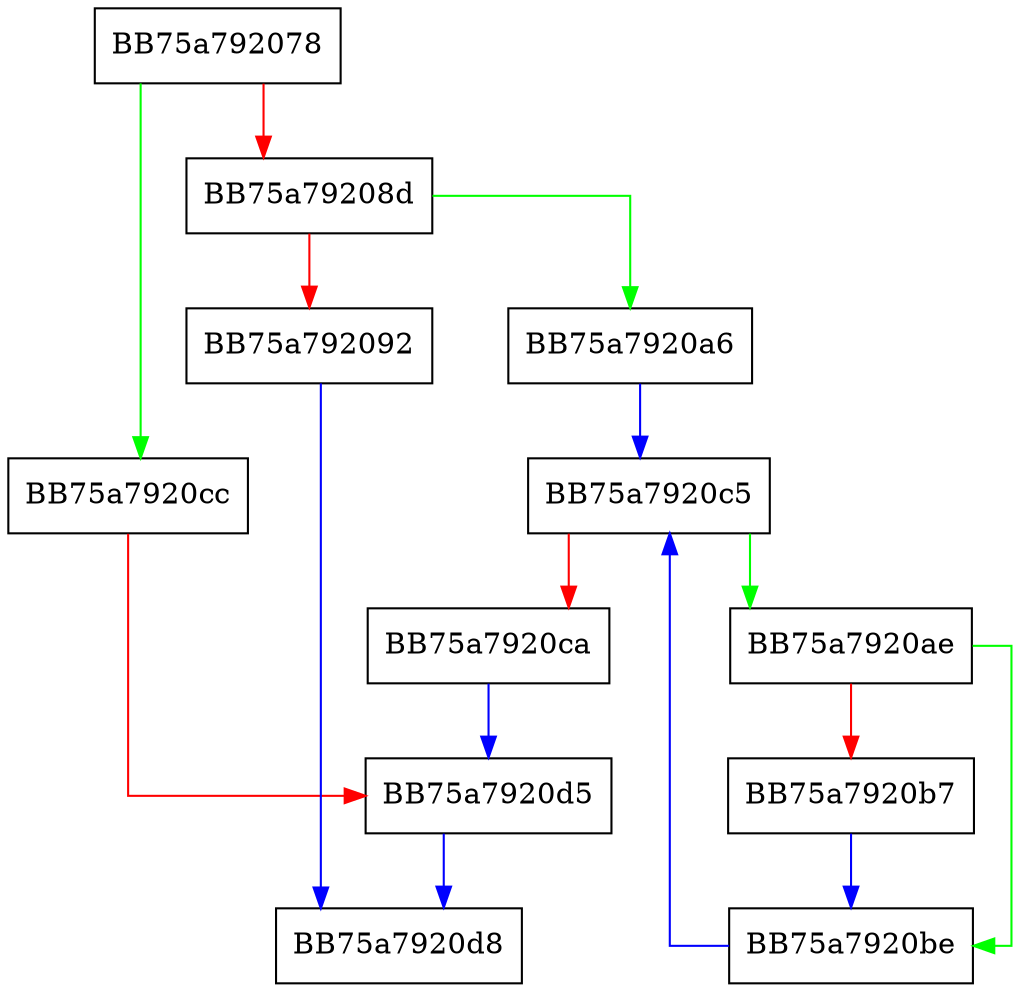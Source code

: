 digraph _wcslwr {
  node [shape="box"];
  graph [splines=ortho];
  BB75a792078 -> BB75a7920cc [color="green"];
  BB75a792078 -> BB75a79208d [color="red"];
  BB75a79208d -> BB75a7920a6 [color="green"];
  BB75a79208d -> BB75a792092 [color="red"];
  BB75a792092 -> BB75a7920d8 [color="blue"];
  BB75a7920a6 -> BB75a7920c5 [color="blue"];
  BB75a7920ae -> BB75a7920be [color="green"];
  BB75a7920ae -> BB75a7920b7 [color="red"];
  BB75a7920b7 -> BB75a7920be [color="blue"];
  BB75a7920be -> BB75a7920c5 [color="blue"];
  BB75a7920c5 -> BB75a7920ae [color="green"];
  BB75a7920c5 -> BB75a7920ca [color="red"];
  BB75a7920ca -> BB75a7920d5 [color="blue"];
  BB75a7920cc -> BB75a7920d5 [color="red"];
  BB75a7920d5 -> BB75a7920d8 [color="blue"];
}